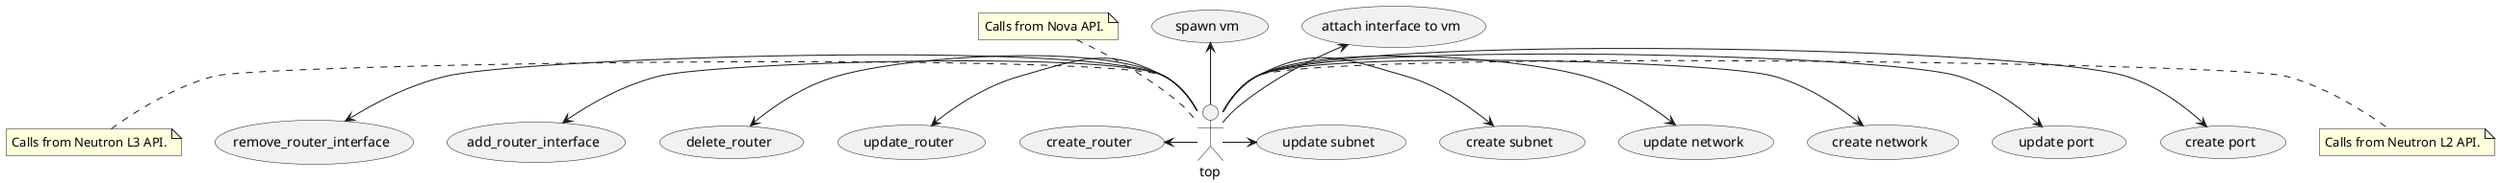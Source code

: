 @startuml

note "Calls from Nova API." as novaapi
top -up-> (attach interface to vm)
top -up-> (spawn vm)
top .up. novaapi

note "Calls from Neutron L3 API." as neutronl3api
top -left-> (create_router)
top -left-> (update_router)
top -left-> (delete_router)
top -left-> (add_router_interface)
top -left-> (remove_router_interface)
top .left. neutronl3api

note "Calls from Neutron L2 API." as neutronl2api
top .right. neutronl2api
top -right-> (create port)
top -right-> (update port)
top -right-> (create network)
top -right-> (update network)
top -right-> (create subnet)
top -right-> (update subnet)

@enduml